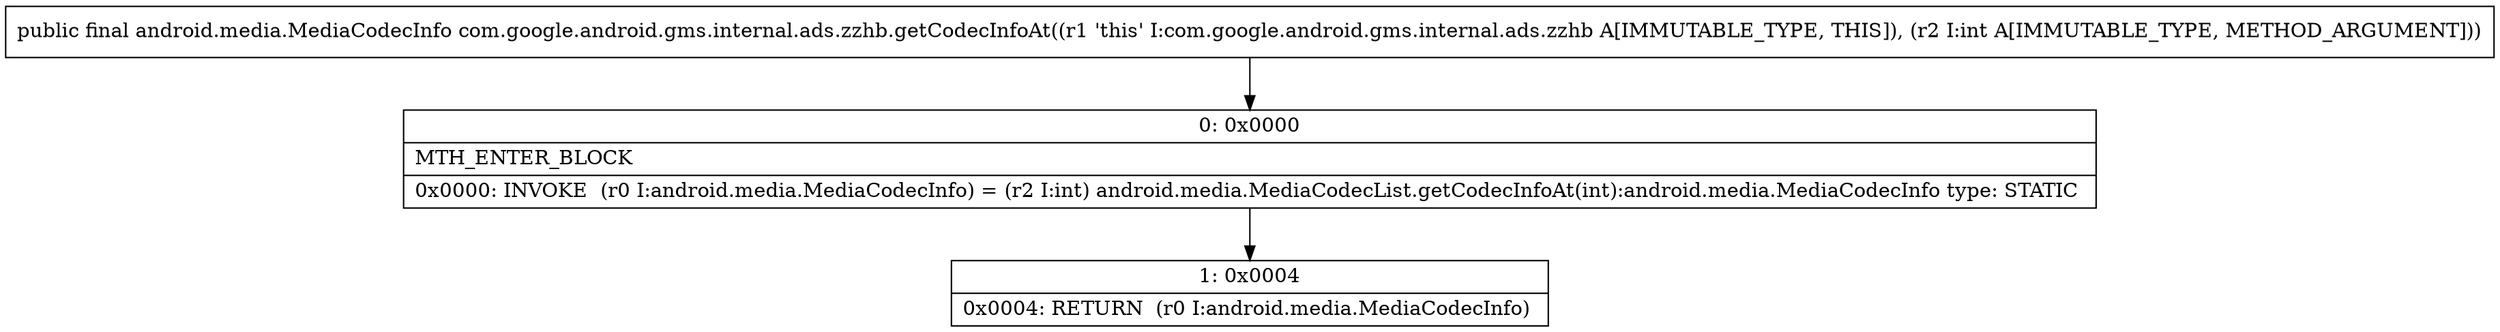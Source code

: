 digraph "CFG forcom.google.android.gms.internal.ads.zzhb.getCodecInfoAt(I)Landroid\/media\/MediaCodecInfo;" {
Node_0 [shape=record,label="{0\:\ 0x0000|MTH_ENTER_BLOCK\l|0x0000: INVOKE  (r0 I:android.media.MediaCodecInfo) = (r2 I:int) android.media.MediaCodecList.getCodecInfoAt(int):android.media.MediaCodecInfo type: STATIC \l}"];
Node_1 [shape=record,label="{1\:\ 0x0004|0x0004: RETURN  (r0 I:android.media.MediaCodecInfo) \l}"];
MethodNode[shape=record,label="{public final android.media.MediaCodecInfo com.google.android.gms.internal.ads.zzhb.getCodecInfoAt((r1 'this' I:com.google.android.gms.internal.ads.zzhb A[IMMUTABLE_TYPE, THIS]), (r2 I:int A[IMMUTABLE_TYPE, METHOD_ARGUMENT])) }"];
MethodNode -> Node_0;
Node_0 -> Node_1;
}

